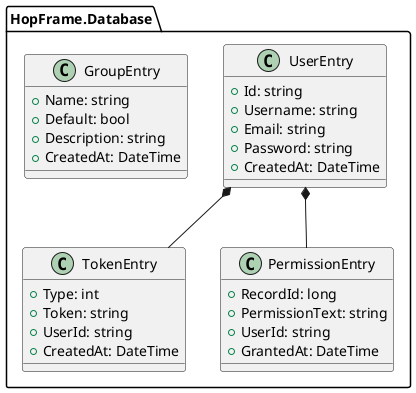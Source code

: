 @startuml DatabaseModels
set namespaceSeparator none

namespace HopFrame.Database {
    class UserEntry {
        +Id: string
        +Username: string
        +Email: string
        +Password: string
        +CreatedAt: DateTime
    }
    
    class TokenEntry {
        +Type: int
        +Token: string
        +UserId: string
        +CreatedAt: DateTime
    }
    
    class PermissionEntry {
        +RecordId: long
        +PermissionText: string
        +UserId: string
        +GrantedAt: DateTime
    }
    
    class GroupEntry {
        +Name: string
        +Default: bool
        +Description: string
        +CreatedAt: DateTime
    }
}

UserEntry *-- TokenEntry
UserEntry *-- PermissionEntry

@enduml